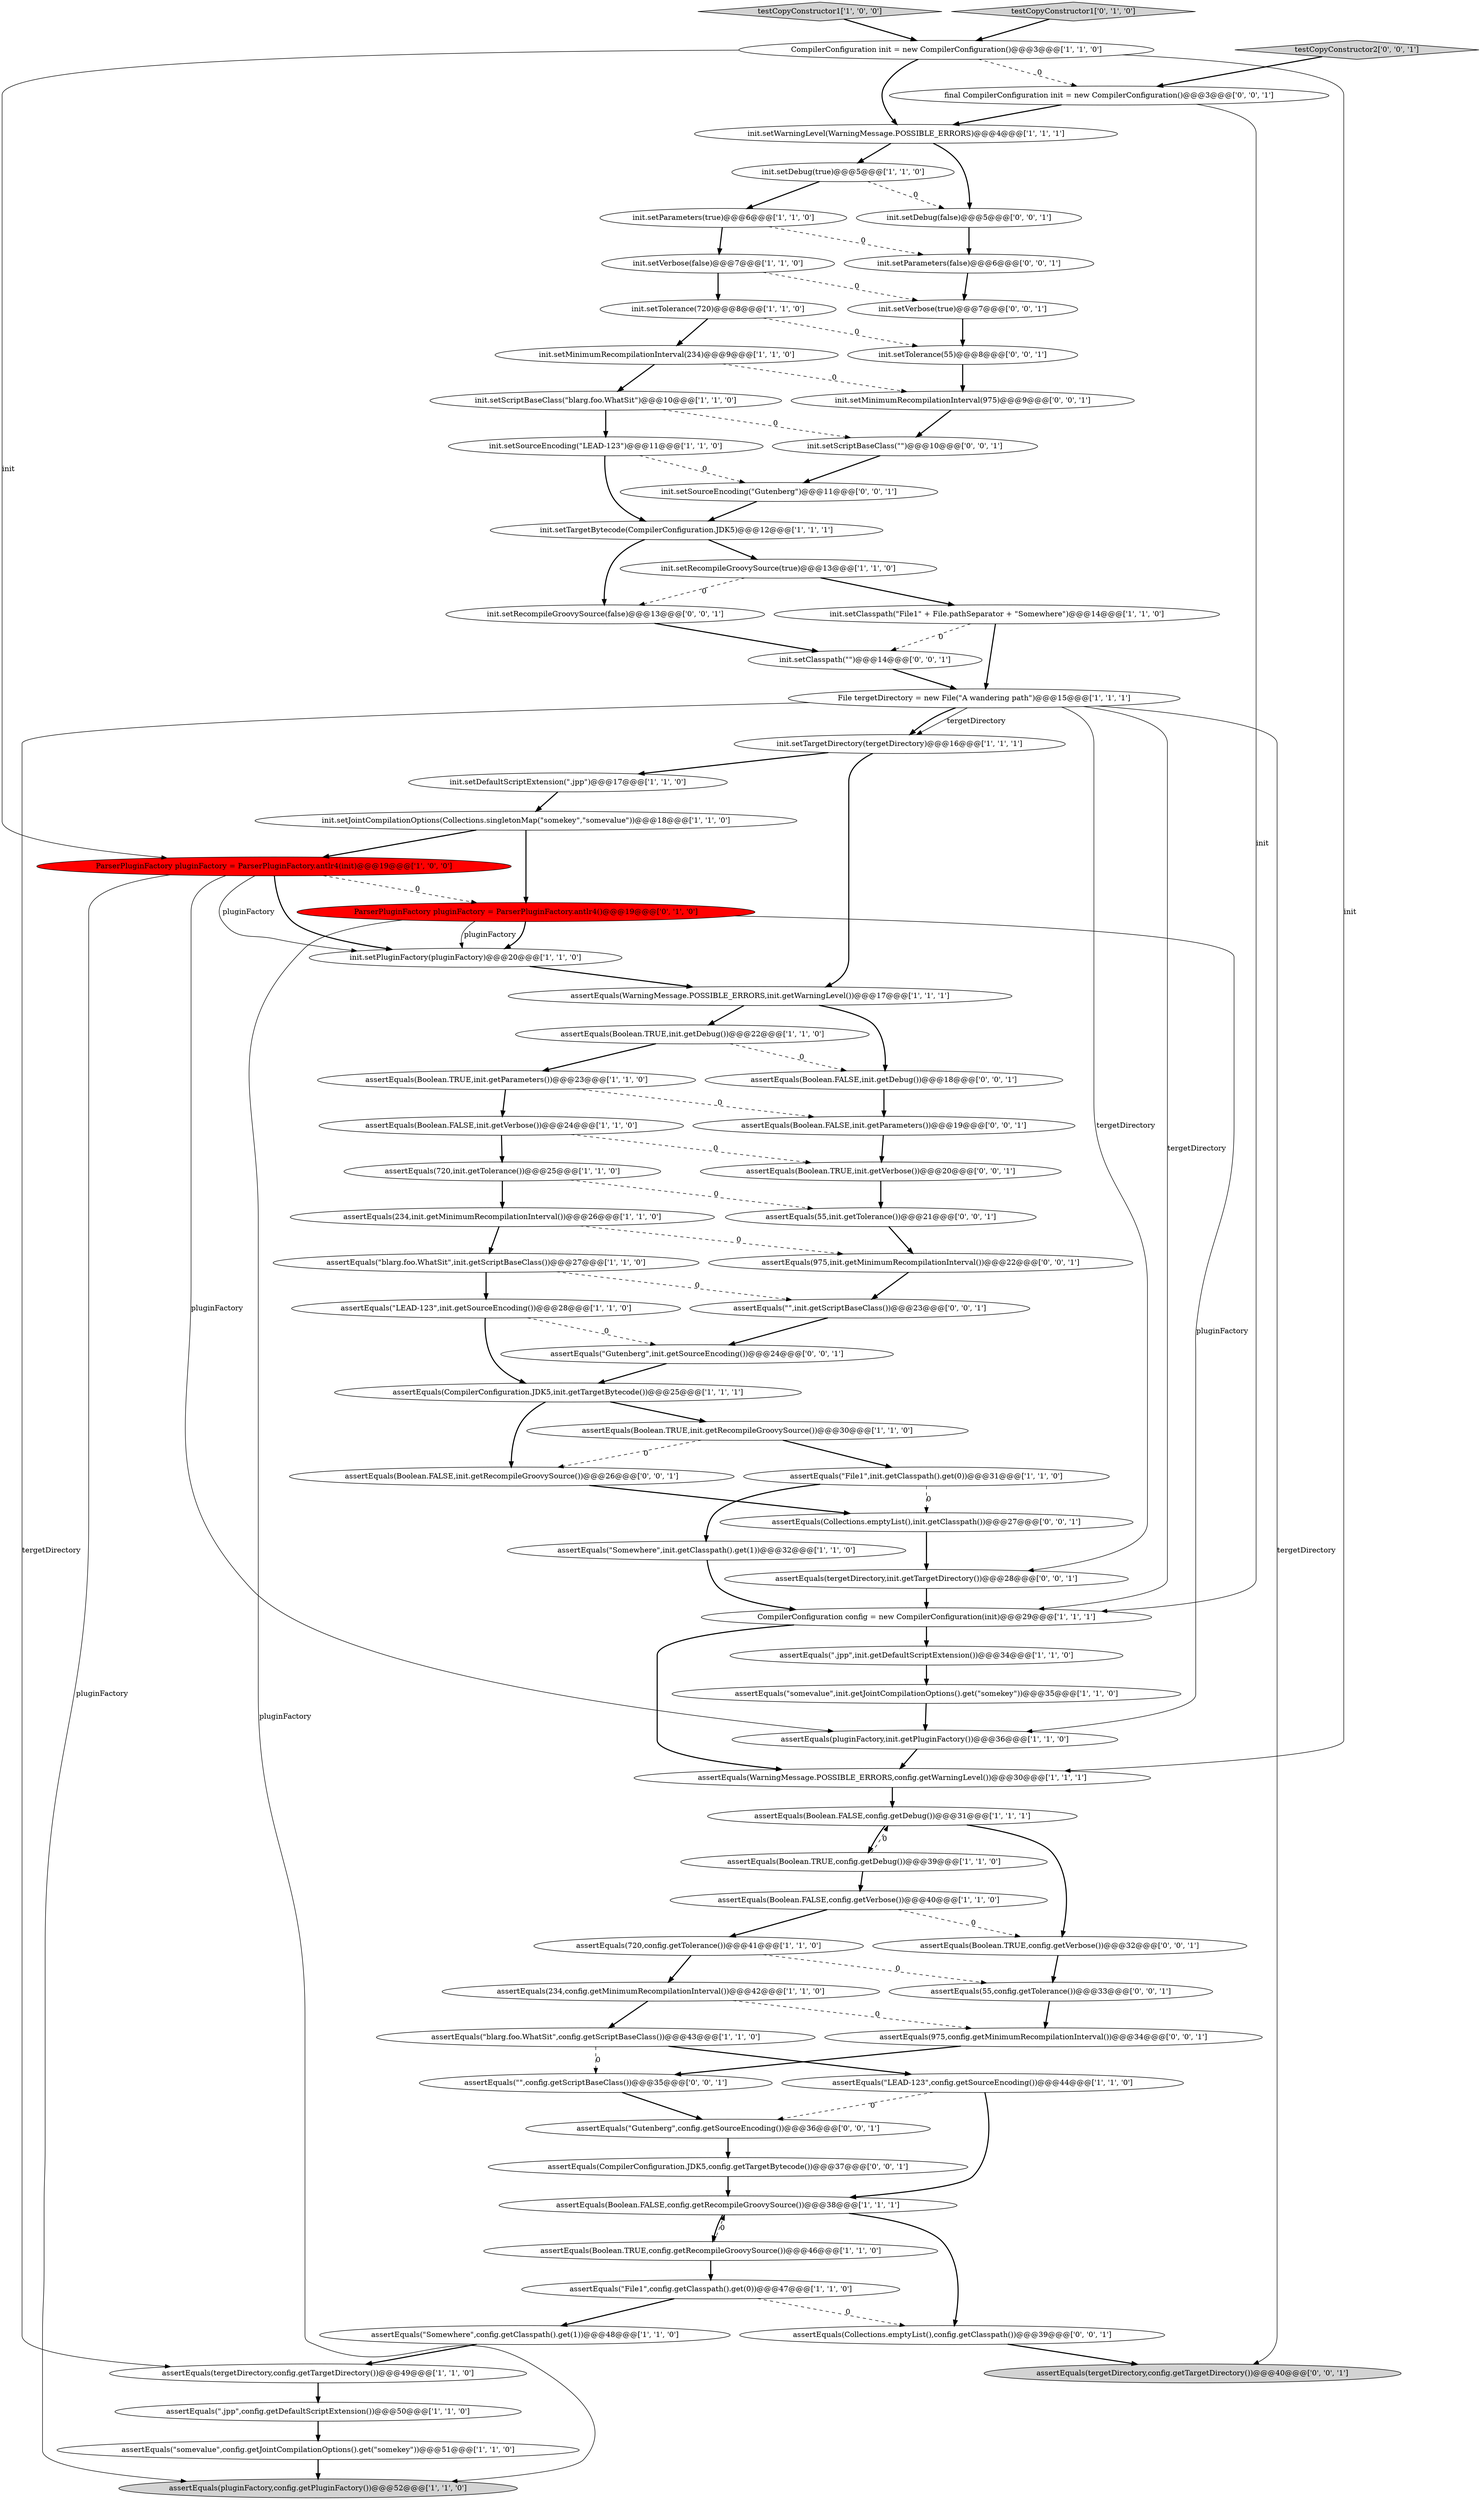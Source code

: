 digraph {
19 [style = filled, label = "assertEquals(720,init.getTolerance())@@@25@@@['1', '1', '0']", fillcolor = white, shape = ellipse image = "AAA0AAABBB1BBB"];
28 [style = filled, label = "init.setDebug(true)@@@5@@@['1', '1', '0']", fillcolor = white, shape = ellipse image = "AAA0AAABBB1BBB"];
38 [style = filled, label = "assertEquals(\"Somewhere\",init.getClasspath().get(1))@@@32@@@['1', '1', '0']", fillcolor = white, shape = ellipse image = "AAA0AAABBB1BBB"];
69 [style = filled, label = "init.setParameters(false)@@@6@@@['0', '0', '1']", fillcolor = white, shape = ellipse image = "AAA0AAABBB3BBB"];
30 [style = filled, label = "assertEquals(234,init.getMinimumRecompilationInterval())@@@26@@@['1', '1', '0']", fillcolor = white, shape = ellipse image = "AAA0AAABBB1BBB"];
77 [style = filled, label = "assertEquals(55,config.getTolerance())@@@33@@@['0', '0', '1']", fillcolor = white, shape = ellipse image = "AAA0AAABBB3BBB"];
22 [style = filled, label = "init.setDefaultScriptExtension(\".jpp\")@@@17@@@['1', '1', '0']", fillcolor = white, shape = ellipse image = "AAA0AAABBB1BBB"];
26 [style = filled, label = "init.setTargetBytecode(CompilerConfiguration.JDK5)@@@12@@@['1', '1', '1']", fillcolor = white, shape = ellipse image = "AAA0AAABBB1BBB"];
42 [style = filled, label = "assertEquals(Boolean.FALSE,config.getRecompileGroovySource())@@@38@@@['1', '1', '1']", fillcolor = white, shape = ellipse image = "AAA0AAABBB1BBB"];
64 [style = filled, label = "init.setScriptBaseClass(\"\")@@@10@@@['0', '0', '1']", fillcolor = white, shape = ellipse image = "AAA0AAABBB3BBB"];
78 [style = filled, label = "assertEquals(Collections.emptyList(),init.getClasspath())@@@27@@@['0', '0', '1']", fillcolor = white, shape = ellipse image = "AAA0AAABBB3BBB"];
80 [style = filled, label = "assertEquals(CompilerConfiguration.JDK5,config.getTargetBytecode())@@@37@@@['0', '0', '1']", fillcolor = white, shape = ellipse image = "AAA0AAABBB3BBB"];
49 [style = filled, label = "assertEquals(\"blarg.foo.WhatSit\",init.getScriptBaseClass())@@@27@@@['1', '1', '0']", fillcolor = white, shape = ellipse image = "AAA0AAABBB1BBB"];
37 [style = filled, label = "init.setParameters(true)@@@6@@@['1', '1', '0']", fillcolor = white, shape = ellipse image = "AAA0AAABBB1BBB"];
66 [style = filled, label = "init.setSourceEncoding(\"Gutenberg\")@@@11@@@['0', '0', '1']", fillcolor = white, shape = ellipse image = "AAA0AAABBB3BBB"];
3 [style = filled, label = "ParserPluginFactory pluginFactory = ParserPluginFactory.antlr4(init)@@@19@@@['1', '0', '0']", fillcolor = red, shape = ellipse image = "AAA1AAABBB1BBB"];
11 [style = filled, label = "assertEquals(\"LEAD-123\",init.getSourceEncoding())@@@28@@@['1', '1', '0']", fillcolor = white, shape = ellipse image = "AAA0AAABBB1BBB"];
1 [style = filled, label = "assertEquals(\"somevalue\",init.getJointCompilationOptions().get(\"somekey\"))@@@35@@@['1', '1', '0']", fillcolor = white, shape = ellipse image = "AAA0AAABBB1BBB"];
47 [style = filled, label = "assertEquals(pluginFactory,config.getPluginFactory())@@@52@@@['1', '1', '0']", fillcolor = lightgray, shape = ellipse image = "AAA0AAABBB1BBB"];
45 [style = filled, label = "init.setTargetDirectory(tergetDirectory)@@@16@@@['1', '1', '1']", fillcolor = white, shape = ellipse image = "AAA0AAABBB1BBB"];
59 [style = filled, label = "init.setMinimumRecompilationInterval(975)@@@9@@@['0', '0', '1']", fillcolor = white, shape = ellipse image = "AAA0AAABBB3BBB"];
6 [style = filled, label = "CompilerConfiguration config = new CompilerConfiguration(init)@@@29@@@['1', '1', '1']", fillcolor = white, shape = ellipse image = "AAA0AAABBB1BBB"];
13 [style = filled, label = "init.setPluginFactory(pluginFactory)@@@20@@@['1', '1', '0']", fillcolor = white, shape = ellipse image = "AAA0AAABBB1BBB"];
35 [style = filled, label = "init.setRecompileGroovySource(true)@@@13@@@['1', '1', '0']", fillcolor = white, shape = ellipse image = "AAA0AAABBB1BBB"];
65 [style = filled, label = "init.setDebug(false)@@@5@@@['0', '0', '1']", fillcolor = white, shape = ellipse image = "AAA0AAABBB3BBB"];
44 [style = filled, label = "assertEquals(Boolean.TRUE,config.getRecompileGroovySource())@@@46@@@['1', '1', '0']", fillcolor = white, shape = ellipse image = "AAA0AAABBB1BBB"];
74 [style = filled, label = "assertEquals(975,init.getMinimumRecompilationInterval())@@@22@@@['0', '0', '1']", fillcolor = white, shape = ellipse image = "AAA0AAABBB3BBB"];
67 [style = filled, label = "init.setRecompileGroovySource(false)@@@13@@@['0', '0', '1']", fillcolor = white, shape = ellipse image = "AAA0AAABBB3BBB"];
81 [style = filled, label = "assertEquals(Boolean.TRUE,init.getVerbose())@@@20@@@['0', '0', '1']", fillcolor = white, shape = ellipse image = "AAA0AAABBB3BBB"];
0 [style = filled, label = "CompilerConfiguration init = new CompilerConfiguration()@@@3@@@['1', '1', '0']", fillcolor = white, shape = ellipse image = "AAA0AAABBB1BBB"];
53 [style = filled, label = "init.setTolerance(55)@@@8@@@['0', '0', '1']", fillcolor = white, shape = ellipse image = "AAA0AAABBB3BBB"];
27 [style = filled, label = "assertEquals(\".jpp\",init.getDefaultScriptExtension())@@@34@@@['1', '1', '0']", fillcolor = white, shape = ellipse image = "AAA0AAABBB1BBB"];
57 [style = filled, label = "assertEquals(Boolean.FALSE,init.getDebug())@@@18@@@['0', '0', '1']", fillcolor = white, shape = ellipse image = "AAA0AAABBB3BBB"];
36 [style = filled, label = "assertEquals(\"Somewhere\",config.getClasspath().get(1))@@@48@@@['1', '1', '0']", fillcolor = white, shape = ellipse image = "AAA0AAABBB1BBB"];
62 [style = filled, label = "assertEquals(Collections.emptyList(),config.getClasspath())@@@39@@@['0', '0', '1']", fillcolor = white, shape = ellipse image = "AAA0AAABBB3BBB"];
46 [style = filled, label = "assertEquals(pluginFactory,init.getPluginFactory())@@@36@@@['1', '1', '0']", fillcolor = white, shape = ellipse image = "AAA0AAABBB1BBB"];
71 [style = filled, label = "assertEquals(\"Gutenberg\",init.getSourceEncoding())@@@24@@@['0', '0', '1']", fillcolor = white, shape = ellipse image = "AAA0AAABBB3BBB"];
70 [style = filled, label = "assertEquals(\"\",config.getScriptBaseClass())@@@35@@@['0', '0', '1']", fillcolor = white, shape = ellipse image = "AAA0AAABBB3BBB"];
56 [style = filled, label = "assertEquals(Boolean.FALSE,init.getRecompileGroovySource())@@@26@@@['0', '0', '1']", fillcolor = white, shape = ellipse image = "AAA0AAABBB3BBB"];
39 [style = filled, label = "init.setTolerance(720)@@@8@@@['1', '1', '0']", fillcolor = white, shape = ellipse image = "AAA0AAABBB1BBB"];
32 [style = filled, label = "assertEquals(Boolean.FALSE,config.getDebug())@@@31@@@['1', '1', '1']", fillcolor = white, shape = ellipse image = "AAA0AAABBB1BBB"];
58 [style = filled, label = "testCopyConstructor2['0', '0', '1']", fillcolor = lightgray, shape = diamond image = "AAA0AAABBB3BBB"];
15 [style = filled, label = "init.setSourceEncoding(\"LEAD-123\")@@@11@@@['1', '1', '0']", fillcolor = white, shape = ellipse image = "AAA0AAABBB1BBB"];
51 [style = filled, label = "ParserPluginFactory pluginFactory = ParserPluginFactory.antlr4()@@@19@@@['0', '1', '0']", fillcolor = red, shape = ellipse image = "AAA1AAABBB2BBB"];
18 [style = filled, label = "assertEquals(Boolean.TRUE,config.getDebug())@@@39@@@['1', '1', '0']", fillcolor = white, shape = ellipse image = "AAA0AAABBB1BBB"];
75 [style = filled, label = "init.setClasspath(\"\")@@@14@@@['0', '0', '1']", fillcolor = white, shape = ellipse image = "AAA0AAABBB3BBB"];
23 [style = filled, label = "assertEquals(\"File1\",config.getClasspath().get(0))@@@47@@@['1', '1', '0']", fillcolor = white, shape = ellipse image = "AAA0AAABBB1BBB"];
25 [style = filled, label = "assertEquals(Boolean.FALSE,config.getVerbose())@@@40@@@['1', '1', '0']", fillcolor = white, shape = ellipse image = "AAA0AAABBB1BBB"];
41 [style = filled, label = "assertEquals(Boolean.TRUE,init.getRecompileGroovySource())@@@30@@@['1', '1', '0']", fillcolor = white, shape = ellipse image = "AAA0AAABBB1BBB"];
55 [style = filled, label = "assertEquals(\"\",init.getScriptBaseClass())@@@23@@@['0', '0', '1']", fillcolor = white, shape = ellipse image = "AAA0AAABBB3BBB"];
2 [style = filled, label = "init.setVerbose(false)@@@7@@@['1', '1', '0']", fillcolor = white, shape = ellipse image = "AAA0AAABBB1BBB"];
72 [style = filled, label = "assertEquals(tergetDirectory,config.getTargetDirectory())@@@40@@@['0', '0', '1']", fillcolor = lightgray, shape = ellipse image = "AAA0AAABBB3BBB"];
21 [style = filled, label = "assertEquals(Boolean.TRUE,init.getParameters())@@@23@@@['1', '1', '0']", fillcolor = white, shape = ellipse image = "AAA0AAABBB1BBB"];
34 [style = filled, label = "init.setWarningLevel(WarningMessage.POSSIBLE_ERRORS)@@@4@@@['1', '1', '1']", fillcolor = white, shape = ellipse image = "AAA0AAABBB1BBB"];
40 [style = filled, label = "File tergetDirectory = new File(\"A wandering path\")@@@15@@@['1', '1', '1']", fillcolor = white, shape = ellipse image = "AAA0AAABBB1BBB"];
54 [style = filled, label = "init.setVerbose(true)@@@7@@@['0', '0', '1']", fillcolor = white, shape = ellipse image = "AAA0AAABBB3BBB"];
79 [style = filled, label = "assertEquals(Boolean.TRUE,config.getVerbose())@@@32@@@['0', '0', '1']", fillcolor = white, shape = ellipse image = "AAA0AAABBB3BBB"];
9 [style = filled, label = "init.setClasspath(\"File1\" + File.pathSeparator + \"Somewhere\")@@@14@@@['1', '1', '0']", fillcolor = white, shape = ellipse image = "AAA0AAABBB1BBB"];
29 [style = filled, label = "assertEquals(\"File1\",init.getClasspath().get(0))@@@31@@@['1', '1', '0']", fillcolor = white, shape = ellipse image = "AAA0AAABBB1BBB"];
5 [style = filled, label = "assertEquals(WarningMessage.POSSIBLE_ERRORS,config.getWarningLevel())@@@30@@@['1', '1', '1']", fillcolor = white, shape = ellipse image = "AAA0AAABBB1BBB"];
31 [style = filled, label = "assertEquals(CompilerConfiguration.JDK5,init.getTargetBytecode())@@@25@@@['1', '1', '1']", fillcolor = white, shape = ellipse image = "AAA0AAABBB1BBB"];
50 [style = filled, label = "assertEquals(\"blarg.foo.WhatSit\",config.getScriptBaseClass())@@@43@@@['1', '1', '0']", fillcolor = white, shape = ellipse image = "AAA0AAABBB1BBB"];
63 [style = filled, label = "final CompilerConfiguration init = new CompilerConfiguration()@@@3@@@['0', '0', '1']", fillcolor = white, shape = ellipse image = "AAA0AAABBB3BBB"];
10 [style = filled, label = "assertEquals(Boolean.TRUE,init.getDebug())@@@22@@@['1', '1', '0']", fillcolor = white, shape = ellipse image = "AAA0AAABBB1BBB"];
20 [style = filled, label = "assertEquals(\".jpp\",config.getDefaultScriptExtension())@@@50@@@['1', '1', '0']", fillcolor = white, shape = ellipse image = "AAA0AAABBB1BBB"];
17 [style = filled, label = "init.setScriptBaseClass(\"blarg.foo.WhatSit\")@@@10@@@['1', '1', '0']", fillcolor = white, shape = ellipse image = "AAA0AAABBB1BBB"];
12 [style = filled, label = "assertEquals(WarningMessage.POSSIBLE_ERRORS,init.getWarningLevel())@@@17@@@['1', '1', '1']", fillcolor = white, shape = ellipse image = "AAA0AAABBB1BBB"];
4 [style = filled, label = "assertEquals(234,config.getMinimumRecompilationInterval())@@@42@@@['1', '1', '0']", fillcolor = white, shape = ellipse image = "AAA0AAABBB1BBB"];
16 [style = filled, label = "init.setMinimumRecompilationInterval(234)@@@9@@@['1', '1', '0']", fillcolor = white, shape = ellipse image = "AAA0AAABBB1BBB"];
43 [style = filled, label = "assertEquals(tergetDirectory,config.getTargetDirectory())@@@49@@@['1', '1', '0']", fillcolor = white, shape = ellipse image = "AAA0AAABBB1BBB"];
48 [style = filled, label = "assertEquals(\"somevalue\",config.getJointCompilationOptions().get(\"somekey\"))@@@51@@@['1', '1', '0']", fillcolor = white, shape = ellipse image = "AAA0AAABBB1BBB"];
73 [style = filled, label = "assertEquals(55,init.getTolerance())@@@21@@@['0', '0', '1']", fillcolor = white, shape = ellipse image = "AAA0AAABBB3BBB"];
24 [style = filled, label = "assertEquals(Boolean.FALSE,init.getVerbose())@@@24@@@['1', '1', '0']", fillcolor = white, shape = ellipse image = "AAA0AAABBB1BBB"];
76 [style = filled, label = "assertEquals(Boolean.FALSE,init.getParameters())@@@19@@@['0', '0', '1']", fillcolor = white, shape = ellipse image = "AAA0AAABBB3BBB"];
33 [style = filled, label = "testCopyConstructor1['1', '0', '0']", fillcolor = lightgray, shape = diamond image = "AAA0AAABBB1BBB"];
60 [style = filled, label = "assertEquals(975,config.getMinimumRecompilationInterval())@@@34@@@['0', '0', '1']", fillcolor = white, shape = ellipse image = "AAA0AAABBB3BBB"];
61 [style = filled, label = "assertEquals(\"Gutenberg\",config.getSourceEncoding())@@@36@@@['0', '0', '1']", fillcolor = white, shape = ellipse image = "AAA0AAABBB3BBB"];
52 [style = filled, label = "testCopyConstructor1['0', '1', '0']", fillcolor = lightgray, shape = diamond image = "AAA0AAABBB2BBB"];
8 [style = filled, label = "assertEquals(\"LEAD-123\",config.getSourceEncoding())@@@44@@@['1', '1', '0']", fillcolor = white, shape = ellipse image = "AAA0AAABBB1BBB"];
14 [style = filled, label = "init.setJointCompilationOptions(Collections.singletonMap(\"somekey\",\"somevalue\"))@@@18@@@['1', '1', '0']", fillcolor = white, shape = ellipse image = "AAA0AAABBB1BBB"];
68 [style = filled, label = "assertEquals(tergetDirectory,init.getTargetDirectory())@@@28@@@['0', '0', '1']", fillcolor = white, shape = ellipse image = "AAA0AAABBB3BBB"];
7 [style = filled, label = "assertEquals(720,config.getTolerance())@@@41@@@['1', '1', '0']", fillcolor = white, shape = ellipse image = "AAA0AAABBB1BBB"];
14->3 [style = bold, label=""];
56->78 [style = bold, label=""];
24->81 [style = dashed, label="0"];
31->56 [style = bold, label=""];
66->26 [style = bold, label=""];
46->5 [style = bold, label=""];
3->47 [style = solid, label="pluginFactory"];
81->73 [style = bold, label=""];
50->70 [style = dashed, label="0"];
73->74 [style = bold, label=""];
63->34 [style = bold, label=""];
21->24 [style = bold, label=""];
30->49 [style = bold, label=""];
23->62 [style = dashed, label="0"];
51->46 [style = solid, label="pluginFactory"];
29->78 [style = dashed, label="0"];
0->63 [style = dashed, label="0"];
1->46 [style = bold, label=""];
3->51 [style = dashed, label="0"];
33->0 [style = bold, label=""];
44->23 [style = bold, label=""];
12->10 [style = bold, label=""];
42->44 [style = bold, label=""];
45->22 [style = bold, label=""];
20->48 [style = bold, label=""];
26->35 [style = bold, label=""];
76->81 [style = bold, label=""];
65->69 [style = bold, label=""];
77->60 [style = bold, label=""];
54->53 [style = bold, label=""];
40->6 [style = solid, label="tergetDirectory"];
23->36 [style = bold, label=""];
32->18 [style = bold, label=""];
80->42 [style = bold, label=""];
18->32 [style = dashed, label="0"];
9->40 [style = bold, label=""];
26->67 [style = bold, label=""];
59->64 [style = bold, label=""];
28->37 [style = bold, label=""];
24->19 [style = bold, label=""];
37->69 [style = dashed, label="0"];
60->70 [style = bold, label=""];
30->74 [style = dashed, label="0"];
10->21 [style = bold, label=""];
16->17 [style = bold, label=""];
28->65 [style = dashed, label="0"];
25->79 [style = dashed, label="0"];
25->7 [style = bold, label=""];
38->6 [style = bold, label=""];
21->76 [style = dashed, label="0"];
2->39 [style = bold, label=""];
11->71 [style = dashed, label="0"];
0->34 [style = bold, label=""];
58->63 [style = bold, label=""];
52->0 [style = bold, label=""];
13->12 [style = bold, label=""];
61->80 [style = bold, label=""];
57->76 [style = bold, label=""];
51->47 [style = solid, label="pluginFactory"];
17->15 [style = bold, label=""];
31->41 [style = bold, label=""];
18->25 [style = bold, label=""];
64->66 [style = bold, label=""];
2->54 [style = dashed, label="0"];
29->38 [style = bold, label=""];
63->6 [style = solid, label="init"];
22->14 [style = bold, label=""];
78->68 [style = bold, label=""];
68->6 [style = bold, label=""];
39->53 [style = dashed, label="0"];
36->43 [style = bold, label=""];
70->61 [style = bold, label=""];
9->75 [style = dashed, label="0"];
10->57 [style = dashed, label="0"];
71->31 [style = bold, label=""];
39->16 [style = bold, label=""];
67->75 [style = bold, label=""];
35->9 [style = bold, label=""];
75->40 [style = bold, label=""];
0->5 [style = solid, label="init"];
55->71 [style = bold, label=""];
43->20 [style = bold, label=""];
16->59 [style = dashed, label="0"];
7->4 [style = bold, label=""];
40->68 [style = solid, label="tergetDirectory"];
51->13 [style = bold, label=""];
34->65 [style = bold, label=""];
0->3 [style = solid, label="init"];
5->32 [style = bold, label=""];
34->28 [style = bold, label=""];
11->31 [style = bold, label=""];
6->27 [style = bold, label=""];
6->5 [style = bold, label=""];
40->45 [style = solid, label="tergetDirectory"];
17->64 [style = dashed, label="0"];
3->13 [style = solid, label="pluginFactory"];
37->2 [style = bold, label=""];
40->72 [style = solid, label="tergetDirectory"];
42->62 [style = bold, label=""];
4->50 [style = bold, label=""];
49->11 [style = bold, label=""];
19->73 [style = dashed, label="0"];
44->42 [style = dashed, label="0"];
27->1 [style = bold, label=""];
40->43 [style = solid, label="tergetDirectory"];
74->55 [style = bold, label=""];
41->29 [style = bold, label=""];
3->46 [style = solid, label="pluginFactory"];
69->54 [style = bold, label=""];
12->57 [style = bold, label=""];
14->51 [style = bold, label=""];
35->67 [style = dashed, label="0"];
79->77 [style = bold, label=""];
15->26 [style = bold, label=""];
45->12 [style = bold, label=""];
7->77 [style = dashed, label="0"];
8->42 [style = bold, label=""];
53->59 [style = bold, label=""];
4->60 [style = dashed, label="0"];
32->79 [style = bold, label=""];
48->47 [style = bold, label=""];
62->72 [style = bold, label=""];
15->66 [style = dashed, label="0"];
3->13 [style = bold, label=""];
50->8 [style = bold, label=""];
49->55 [style = dashed, label="0"];
40->45 [style = bold, label=""];
41->56 [style = dashed, label="0"];
8->61 [style = dashed, label="0"];
51->13 [style = solid, label="pluginFactory"];
19->30 [style = bold, label=""];
}
